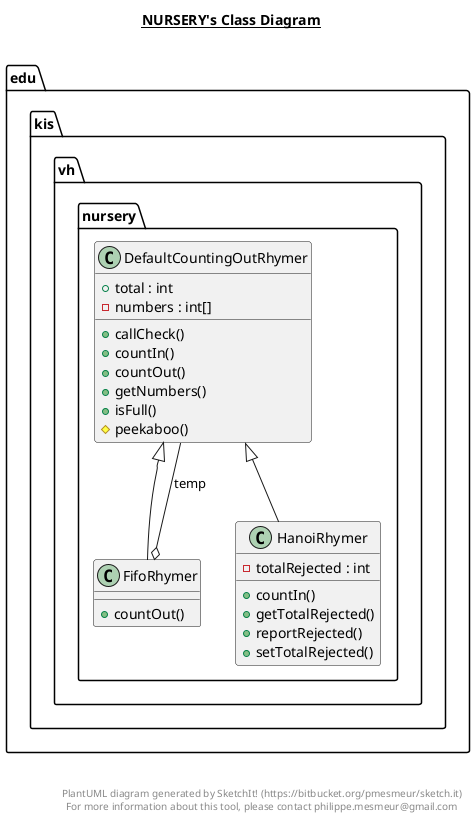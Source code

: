 @startuml

title __NURSERY's Class Diagram__\n

  namespace edu.kis.vh.nursery {
    class edu.kis.vh.nursery.DefaultCountingOutRhymer {
        + total : int
        - numbers : int[]
        + callCheck()
        + countIn()
        + countOut()
        + getNumbers()
        + isFull()
        # peekaboo()
    }
  }
  

  namespace edu.kis.vh.nursery {
    class edu.kis.vh.nursery.FifoRhymer {
        + countOut()
    }
  }
  

  namespace edu.kis.vh.nursery {
    class edu.kis.vh.nursery.HanoiRhymer {
        - totalRejected : int
        + countIn()
        + getTotalRejected()
        + reportRejected()
        + setTotalRejected()
    }
  }
  

  edu.kis.vh.nursery.FifoRhymer -up-|> edu.kis.vh.nursery.DefaultCountingOutRhymer
  edu.kis.vh.nursery.FifoRhymer o-- edu.kis.vh.nursery.DefaultCountingOutRhymer : temp
  edu.kis.vh.nursery.HanoiRhymer -up-|> edu.kis.vh.nursery.DefaultCountingOutRhymer


right footer


PlantUML diagram generated by SketchIt! (https://bitbucket.org/pmesmeur/sketch.it)
For more information about this tool, please contact philippe.mesmeur@gmail.com
endfooter

@enduml

